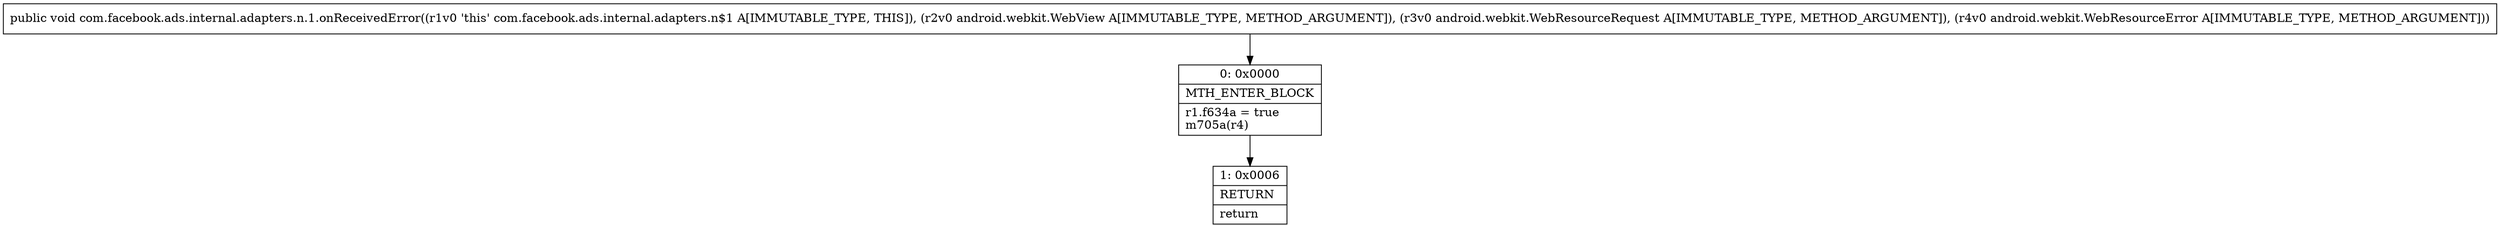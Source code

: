 digraph "CFG forcom.facebook.ads.internal.adapters.n.1.onReceivedError(Landroid\/webkit\/WebView;Landroid\/webkit\/WebResourceRequest;Landroid\/webkit\/WebResourceError;)V" {
Node_0 [shape=record,label="{0\:\ 0x0000|MTH_ENTER_BLOCK\l|r1.f634a = true\lm705a(r4)\l}"];
Node_1 [shape=record,label="{1\:\ 0x0006|RETURN\l|return\l}"];
MethodNode[shape=record,label="{public void com.facebook.ads.internal.adapters.n.1.onReceivedError((r1v0 'this' com.facebook.ads.internal.adapters.n$1 A[IMMUTABLE_TYPE, THIS]), (r2v0 android.webkit.WebView A[IMMUTABLE_TYPE, METHOD_ARGUMENT]), (r3v0 android.webkit.WebResourceRequest A[IMMUTABLE_TYPE, METHOD_ARGUMENT]), (r4v0 android.webkit.WebResourceError A[IMMUTABLE_TYPE, METHOD_ARGUMENT])) }"];
MethodNode -> Node_0;
Node_0 -> Node_1;
}

